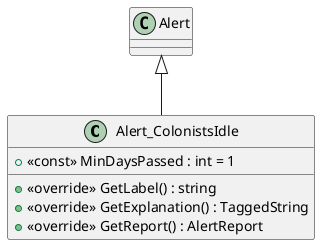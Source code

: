 @startuml
class Alert_ColonistsIdle {
    + <<const>> MinDaysPassed : int = 1
    + <<override>> GetLabel() : string
    + <<override>> GetExplanation() : TaggedString
    + <<override>> GetReport() : AlertReport
}
Alert <|-- Alert_ColonistsIdle
@enduml

